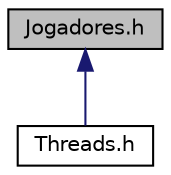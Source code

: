 digraph "Jogadores.h"
{
  edge [fontname="Helvetica",fontsize="10",labelfontname="Helvetica",labelfontsize="10"];
  node [fontname="Helvetica",fontsize="10",shape=record];
  Node2 [label="Jogadores.h",height=0.2,width=0.4,color="black", fillcolor="grey75", style="filled", fontcolor="black"];
  Node2 -> Node3 [dir="back",color="midnightblue",fontsize="10",style="solid",fontname="Helvetica"];
  Node3 [label="Threads.h",height=0.2,width=0.4,color="black", fillcolor="white", style="filled",URL="$Threads_8h.html",tooltip="Conteúdo relacionado às threads. "];
}
